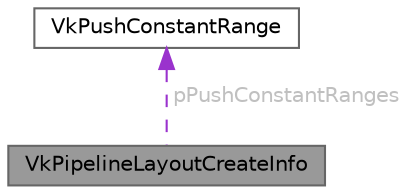 digraph "VkPipelineLayoutCreateInfo"
{
 // LATEX_PDF_SIZE
  bgcolor="transparent";
  edge [fontname=Helvetica,fontsize=10,labelfontname=Helvetica,labelfontsize=10];
  node [fontname=Helvetica,fontsize=10,shape=box,height=0.2,width=0.4];
  Node1 [id="Node000001",label="VkPipelineLayoutCreateInfo",height=0.2,width=0.4,color="gray40", fillcolor="grey60", style="filled", fontcolor="black",tooltip=" "];
  Node2 -> Node1 [id="edge1_Node000001_Node000002",dir="back",color="darkorchid3",style="dashed",tooltip=" ",label=" pPushConstantRanges",fontcolor="grey" ];
  Node2 [id="Node000002",label="VkPushConstantRange",height=0.2,width=0.4,color="gray40", fillcolor="white", style="filled",URL="$struct_vk_push_constant_range.html",tooltip=" "];
}
